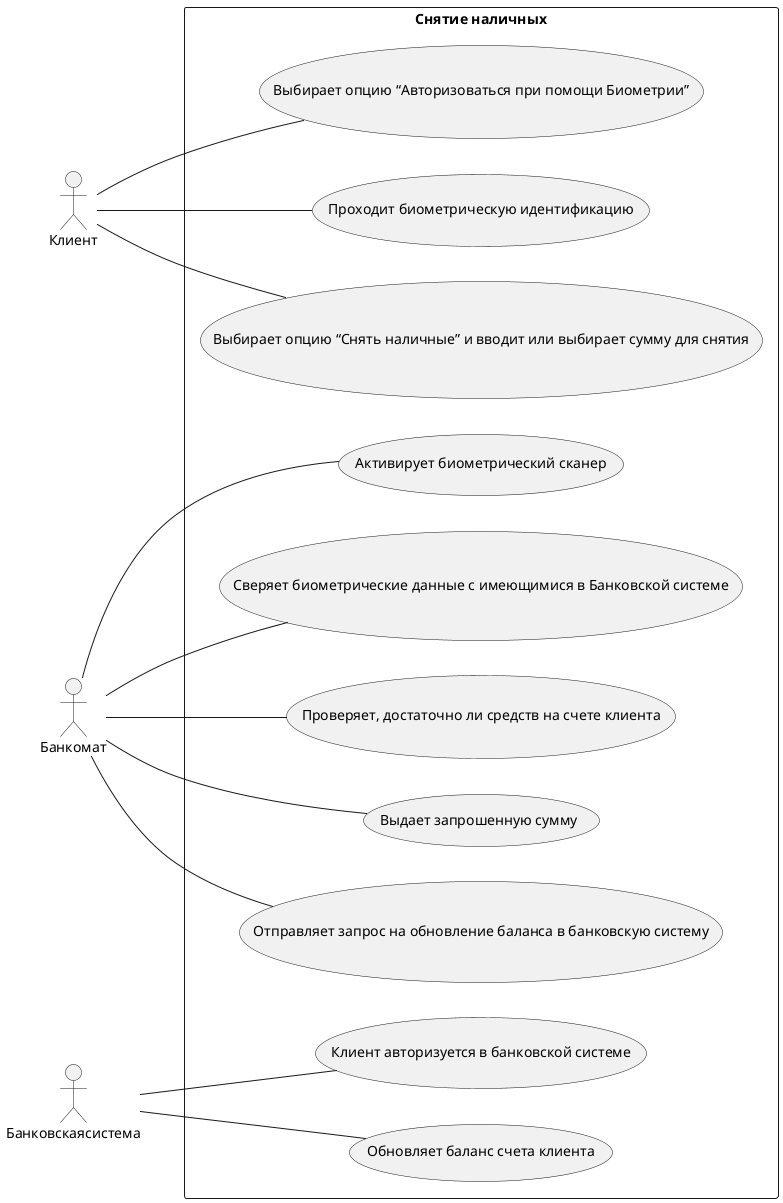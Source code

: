 @startuml
left to right direction
actor Клиент
actor Банкомат
actor Банковскаясистема
rectangle "Снятие наличных" {
  Клиент -- (Выбирает опцию “Авторизоваться при помощи Биометрии”)
  Клиент -- (Проходит биометрическую идентификацию)
  Клиент -- (Выбирает опцию “Снять наличные” и вводит или выбирает сумму для снятия)
  Банкомат -- (Активирует биометрический сканер)
  Банкомат -- (Сверяет биометрические данные с имеющимися в Банковской системе)
  Банкомат -- (Проверяет, достаточно ли средств на счете клиента)
  Банкомат -- (Выдает запрошенную сумму)
  Банкомат -- (Отправляет запрос на обновление баланса в банковскую систему)
  Банковскаясистема -- (Клиент авторизуется в банковской системе)
  Банковскаясистема -- (Обновляет баланс счета клиента)
}
@enduml

@startuml
participant Клиент
participant Банкомат
participant Банковскаясистемa
activate Клиент
Клиент->Банкомат: Выбирает опцию “Авторизоваться при помощи Биометрии”
activate Банкомат
Банкомат->Клиент: Активирует биометрический сканер
Клиент->Банкомат: Проходит биометрическую идентификацию
Банкомат->Банковскаясистемa: Сверяет биометрические данные
activate Банковскаясистемa
alt Если биометрические данные сходятся
  Банковскаясистемa->Банкомат: Клиент авторизуется в банковской системе
  deactivate Банковскаясистемa
  Клиент->Банкомат: Выбирает опцию “Снять наличные” и вводит или выбирает сумму для снятия
  Банкомат->Банковскаясистемa: Проверяет, достаточно ли средств на счете клиента
  activate Банковскаясистемa
  alt Если достаточно средств
    Банковскаясистемa->Банкомат: Достаточно средств
    deactivate Банковскаясистемa
    Банкомат->Клиент: Выдает запрошенную сумму
    Банкомат->Банковскаясистемa: Отправляет запрос на обновление баланса
    activate Банковскаясистемa
    Банковскаясистемa->Банкомат: Обновляет баланс счета клиента
    deactivate Банковскаясистемa
  else Если средств недостаточно
    Банковскаясистемa->Банкомат: Средств недостаточно
    deactivate Банковскаясистемa
    Банкомат->Клиент: Информирует клиента и предлагает ввести иную сумму
  end
else Если биометрические данные неверны
  Банковскаясистемa->Банкомат: Биометрические данные неверны
  deactivate Банковскаясистемa
  Банкомат->Клиент: Информирует клиента об ошибке и предлагает повторить процесс авторизации
end
deactivate Банкомат
deactivate Клиент
@enduml

@startuml
start
:Клиент выбирает опцию “Авторизоваться при помощи Биометрии”;
repeat
:Банкомат активирует биометрический сканер;
:Клиент проходит биометрическую идентификацию;
:Банкомат сверяет биометрические данные;
repeat while (Биометрические данные сходятся?) is (нет) not (да)
:Клиент авторизуется в банковской системе;
:Клиент выбирает опцию “Снять наличные”;
repeat
:Клиент вводит или выбирает сумму для снятия;
:Банкомат проверяет, достаточно ли средств на счете клиента;
repeat while (Достаточно средств?) is (нет) not (да)
:Банкомат выдает запрошенную сумму;
:Банкомат отправляет запрос на обновление баланса в банковскую систему;
:Банковская система обновляет баланс счета клиента;
stop
@enduml


